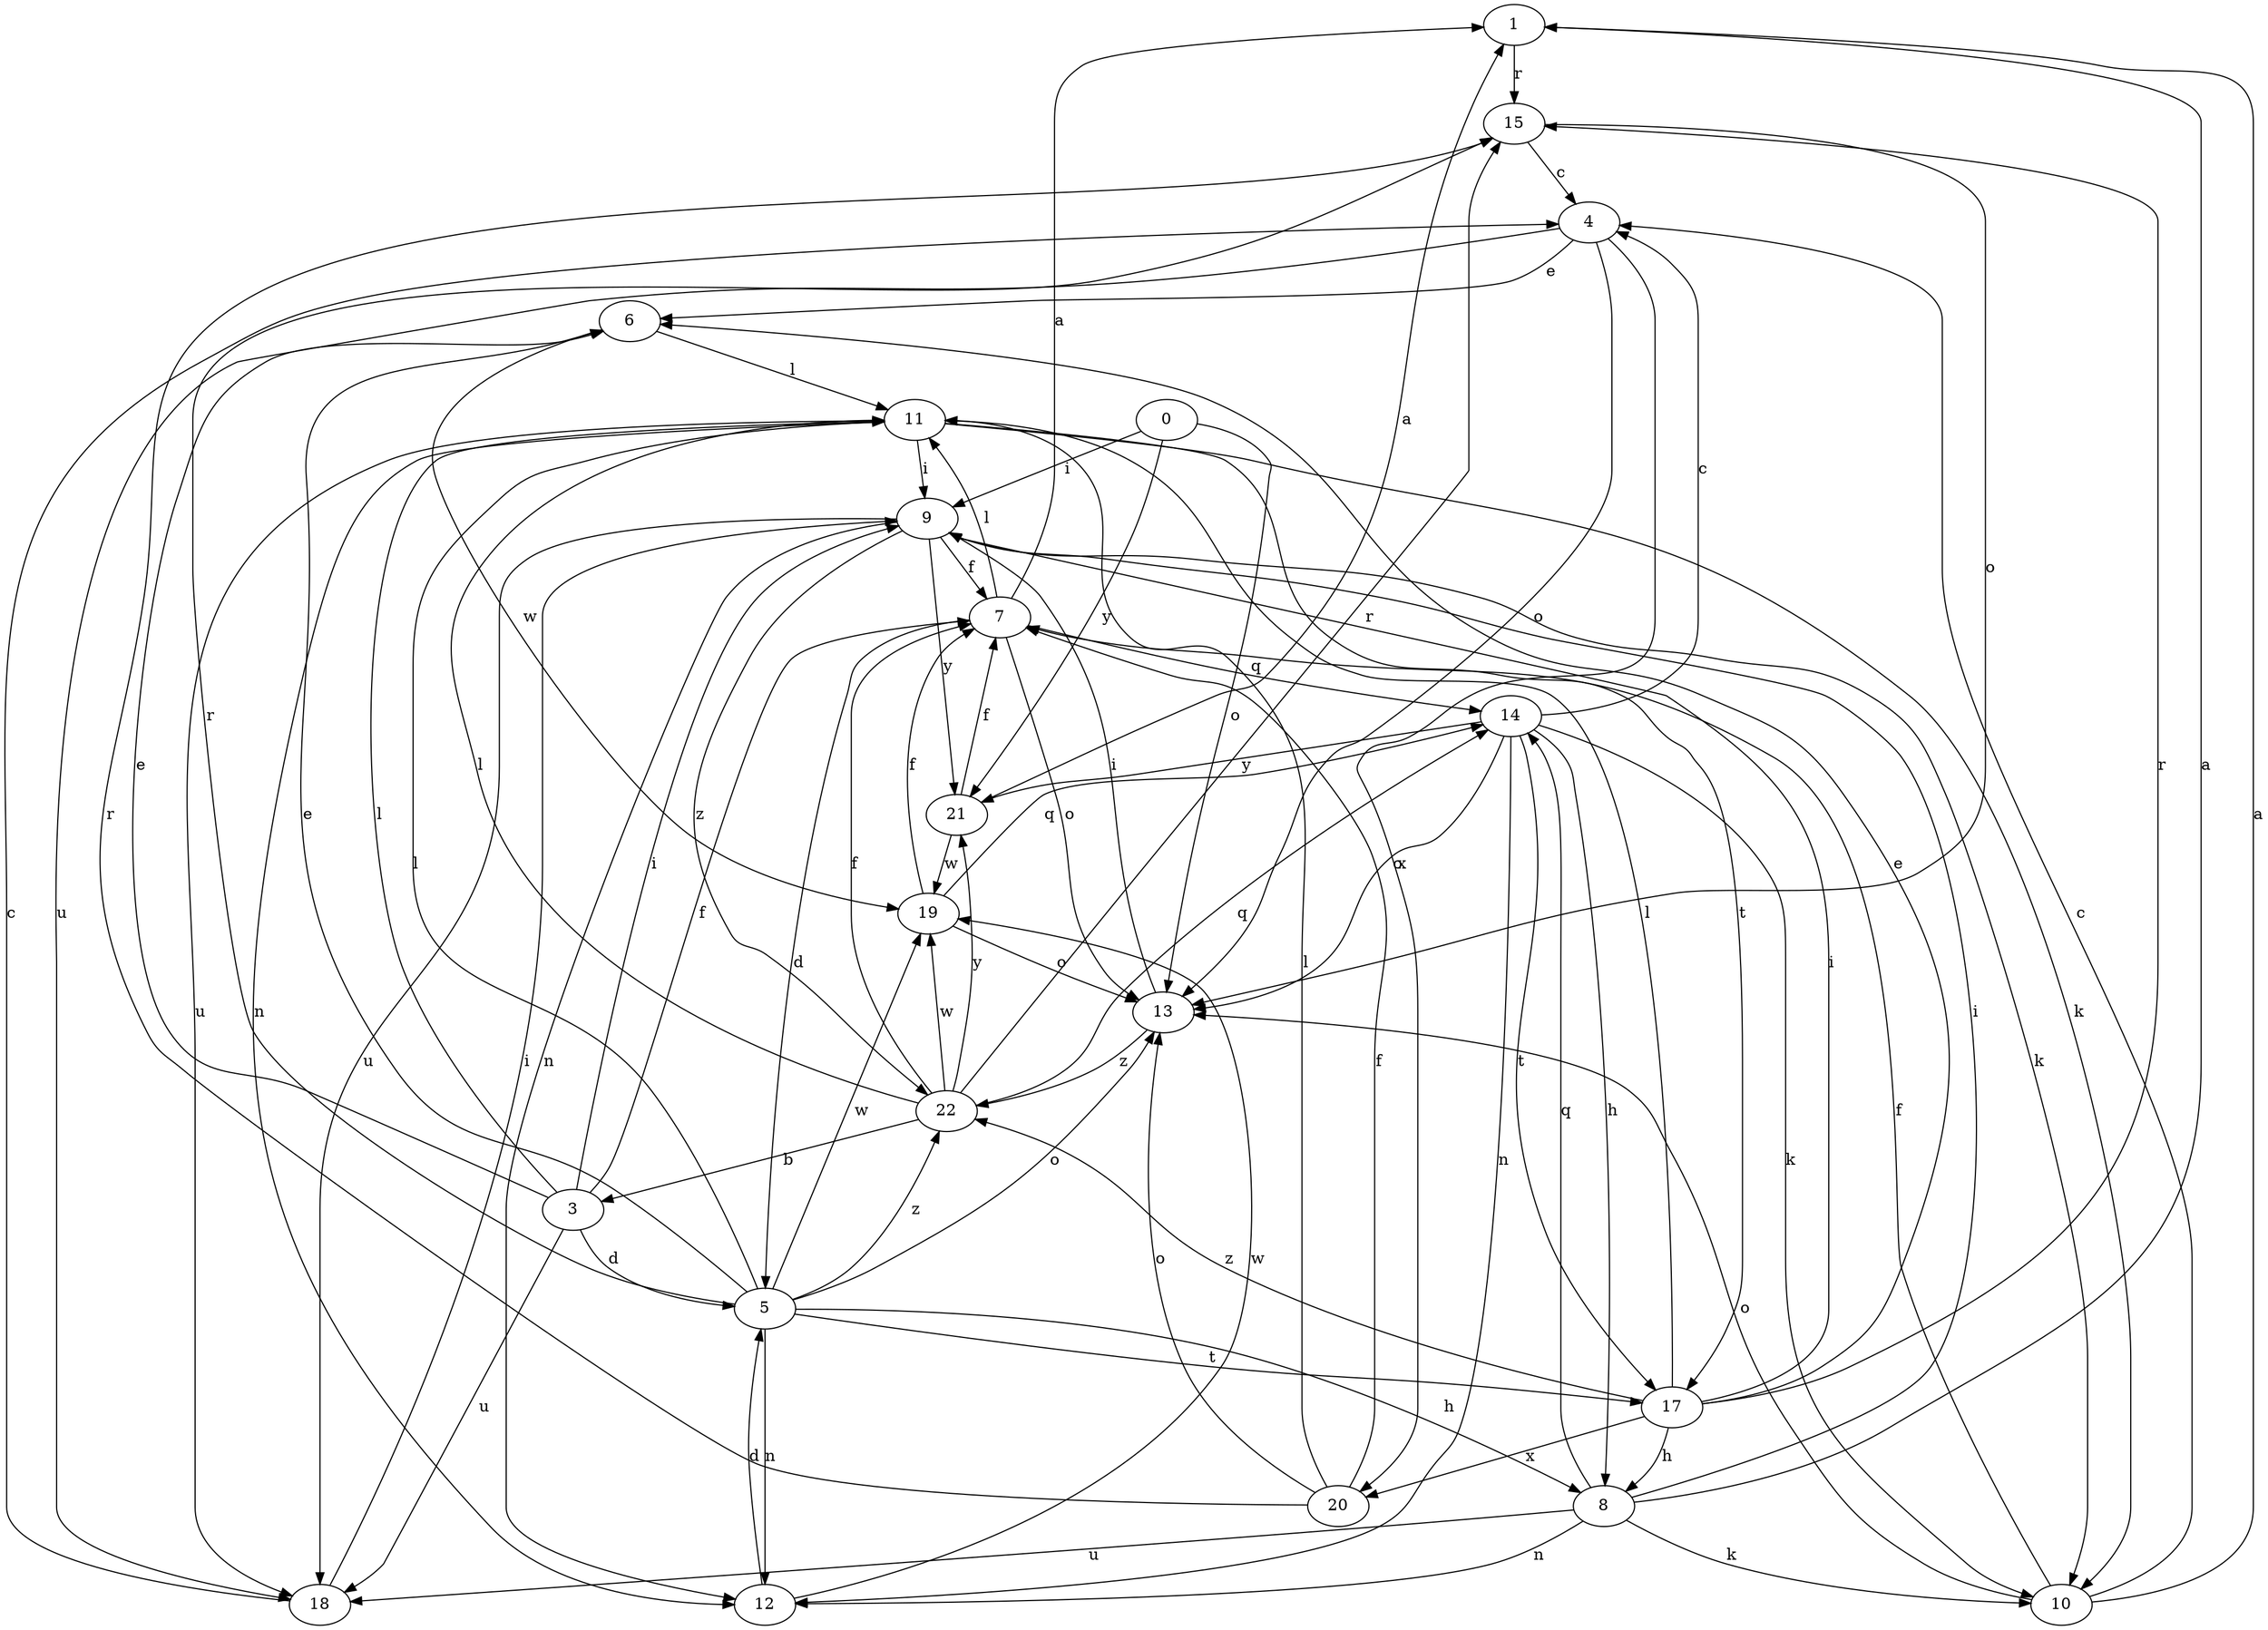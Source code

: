 strict digraph  {
1;
0;
3;
4;
5;
6;
7;
8;
9;
10;
11;
12;
13;
14;
15;
17;
18;
19;
20;
21;
22;
1 -> 15  [label=r];
0 -> 9  [label=i];
0 -> 13  [label=o];
0 -> 21  [label=y];
3 -> 5  [label=d];
3 -> 6  [label=e];
3 -> 7  [label=f];
3 -> 9  [label=i];
3 -> 11  [label=l];
3 -> 18  [label=u];
4 -> 6  [label=e];
4 -> 13  [label=o];
4 -> 18  [label=u];
4 -> 20  [label=x];
5 -> 6  [label=e];
5 -> 8  [label=h];
5 -> 11  [label=l];
5 -> 12  [label=n];
5 -> 13  [label=o];
5 -> 15  [label=r];
5 -> 17  [label=t];
5 -> 19  [label=w];
5 -> 22  [label=z];
6 -> 11  [label=l];
6 -> 19  [label=w];
7 -> 1  [label=a];
7 -> 5  [label=d];
7 -> 11  [label=l];
7 -> 13  [label=o];
7 -> 14  [label=q];
8 -> 1  [label=a];
8 -> 9  [label=i];
8 -> 10  [label=k];
8 -> 12  [label=n];
8 -> 14  [label=q];
8 -> 18  [label=u];
9 -> 7  [label=f];
9 -> 10  [label=k];
9 -> 12  [label=n];
9 -> 18  [label=u];
9 -> 21  [label=y];
9 -> 22  [label=z];
10 -> 1  [label=a];
10 -> 4  [label=c];
10 -> 7  [label=f];
10 -> 13  [label=o];
11 -> 9  [label=i];
11 -> 10  [label=k];
11 -> 12  [label=n];
11 -> 17  [label=t];
11 -> 18  [label=u];
12 -> 5  [label=d];
12 -> 19  [label=w];
13 -> 9  [label=i];
13 -> 22  [label=z];
14 -> 4  [label=c];
14 -> 8  [label=h];
14 -> 10  [label=k];
14 -> 12  [label=n];
14 -> 13  [label=o];
14 -> 17  [label=t];
14 -> 21  [label=y];
15 -> 4  [label=c];
15 -> 13  [label=o];
17 -> 6  [label=e];
17 -> 8  [label=h];
17 -> 9  [label=i];
17 -> 11  [label=l];
17 -> 15  [label=r];
17 -> 20  [label=x];
17 -> 22  [label=z];
18 -> 4  [label=c];
18 -> 9  [label=i];
19 -> 7  [label=f];
19 -> 13  [label=o];
19 -> 14  [label=q];
20 -> 7  [label=f];
20 -> 11  [label=l];
20 -> 13  [label=o];
20 -> 15  [label=r];
21 -> 1  [label=a];
21 -> 7  [label=f];
21 -> 19  [label=w];
22 -> 3  [label=b];
22 -> 7  [label=f];
22 -> 11  [label=l];
22 -> 14  [label=q];
22 -> 15  [label=r];
22 -> 19  [label=w];
22 -> 21  [label=y];
}
